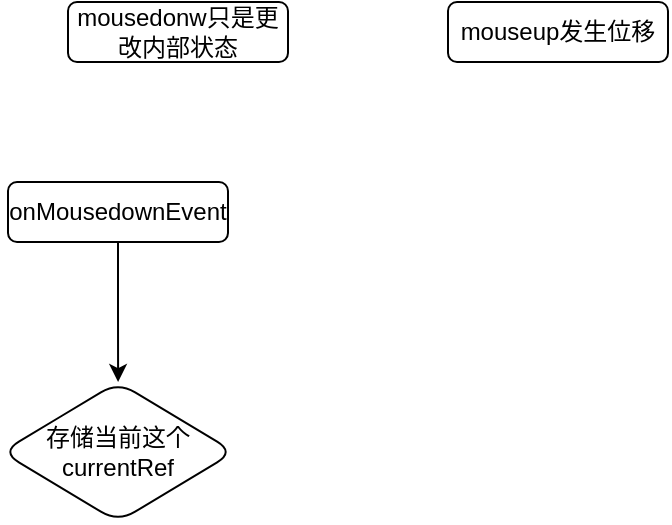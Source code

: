<mxfile version="20.7.4" type="device"><diagram id="fHE5ecb3vkEKpiIGV6Fu" name="第 1 页"><mxGraphModel dx="757" dy="1676" grid="1" gridSize="10" guides="1" tooltips="1" connect="1" arrows="1" fold="1" page="1" pageScale="1" pageWidth="827" pageHeight="1169" math="0" shadow="0"><root><mxCell id="0"/><mxCell id="1" parent="0"/><mxCell id="_cbqmJm2qFbJ-QIdY-ON-5" value="" style="edgeStyle=orthogonalEdgeStyle;rounded=0;orthogonalLoop=1;jettySize=auto;html=1;" edge="1" parent="1" source="_cbqmJm2qFbJ-QIdY-ON-3" target="_cbqmJm2qFbJ-QIdY-ON-4"><mxGeometry relative="1" as="geometry"/></mxCell><mxCell id="_cbqmJm2qFbJ-QIdY-ON-3" value="onMousedownEvent" style="rounded=1;whiteSpace=wrap;html=1;" vertex="1" parent="1"><mxGeometry x="160" y="60" width="110" height="30" as="geometry"/></mxCell><mxCell id="_cbqmJm2qFbJ-QIdY-ON-4" value="存储当前这个currentRef" style="rhombus;whiteSpace=wrap;html=1;rounded=1;" vertex="1" parent="1"><mxGeometry x="156.88" y="160" width="116.25" height="70" as="geometry"/></mxCell><mxCell id="_cbqmJm2qFbJ-QIdY-ON-6" value="mousedonw只是更改内部状态" style="rounded=1;whiteSpace=wrap;html=1;" vertex="1" parent="1"><mxGeometry x="190" y="-30" width="110" height="30" as="geometry"/></mxCell><mxCell id="_cbqmJm2qFbJ-QIdY-ON-7" value="mouseup发生位移" style="rounded=1;whiteSpace=wrap;html=1;" vertex="1" parent="1"><mxGeometry x="380" y="-30" width="110" height="30" as="geometry"/></mxCell></root></mxGraphModel></diagram></mxfile>